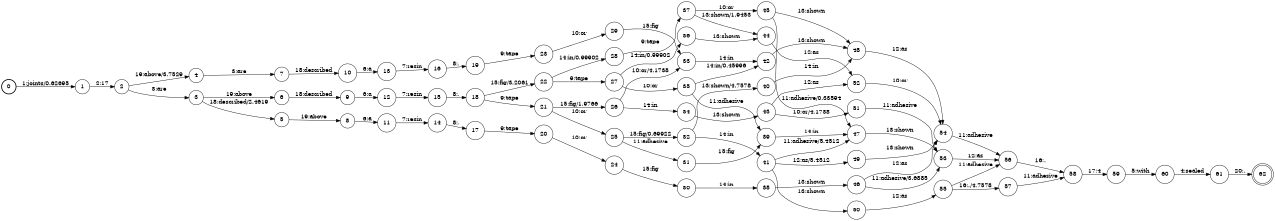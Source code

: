digraph FST {
rankdir = LR;
size = "8.5,11";
label = "";
center = 1;
orientation = Portrait;
ranksep = "0.4";
nodesep = "0.25";
0 [label = "0", shape = circle, style = bold, fontsize = 14]
	0 -> 1 [label = "1:joints/0.62695", fontsize = 14];
1 [label = "1", shape = circle, style = solid, fontsize = 14]
	1 -> 2 [label = "2:17", fontsize = 14];
2 [label = "2", shape = circle, style = solid, fontsize = 14]
	2 -> 3 [label = "3:are", fontsize = 14];
	2 -> 4 [label = "19:above/3.7529", fontsize = 14];
3 [label = "3", shape = circle, style = solid, fontsize = 14]
	3 -> 5 [label = "18:described/2.4619", fontsize = 14];
	3 -> 6 [label = "19:above", fontsize = 14];
4 [label = "4", shape = circle, style = solid, fontsize = 14]
	4 -> 7 [label = "3:are", fontsize = 14];
5 [label = "5", shape = circle, style = solid, fontsize = 14]
	5 -> 8 [label = "19:above", fontsize = 14];
6 [label = "6", shape = circle, style = solid, fontsize = 14]
	6 -> 9 [label = "18:described", fontsize = 14];
7 [label = "7", shape = circle, style = solid, fontsize = 14]
	7 -> 10 [label = "18:described", fontsize = 14];
8 [label = "8", shape = circle, style = solid, fontsize = 14]
	8 -> 11 [label = "6:a", fontsize = 14];
9 [label = "9", shape = circle, style = solid, fontsize = 14]
	9 -> 12 [label = "6:a", fontsize = 14];
10 [label = "10", shape = circle, style = solid, fontsize = 14]
	10 -> 13 [label = "6:a", fontsize = 14];
11 [label = "11", shape = circle, style = solid, fontsize = 14]
	11 -> 14 [label = "7:resin", fontsize = 14];
12 [label = "12", shape = circle, style = solid, fontsize = 14]
	12 -> 15 [label = "7:resin", fontsize = 14];
13 [label = "13", shape = circle, style = solid, fontsize = 14]
	13 -> 16 [label = "7:resin", fontsize = 14];
14 [label = "14", shape = circle, style = solid, fontsize = 14]
	14 -> 17 [label = "8:,", fontsize = 14];
15 [label = "15", shape = circle, style = solid, fontsize = 14]
	15 -> 18 [label = "8:,", fontsize = 14];
16 [label = "16", shape = circle, style = solid, fontsize = 14]
	16 -> 19 [label = "8:,", fontsize = 14];
17 [label = "17", shape = circle, style = solid, fontsize = 14]
	17 -> 20 [label = "9:tape", fontsize = 14];
18 [label = "18", shape = circle, style = solid, fontsize = 14]
	18 -> 21 [label = "9:tape", fontsize = 14];
	18 -> 22 [label = "15:fig/3.2061", fontsize = 14];
19 [label = "19", shape = circle, style = solid, fontsize = 14]
	19 -> 23 [label = "9:tape", fontsize = 14];
20 [label = "20", shape = circle, style = solid, fontsize = 14]
	20 -> 24 [label = "10:or", fontsize = 14];
21 [label = "21", shape = circle, style = solid, fontsize = 14]
	21 -> 25 [label = "10:or", fontsize = 14];
	21 -> 26 [label = "15:fig/1.9766", fontsize = 14];
22 [label = "22", shape = circle, style = solid, fontsize = 14]
	22 -> 27 [label = "9:tape", fontsize = 14];
	22 -> 28 [label = "14:in/0.99902", fontsize = 14];
23 [label = "23", shape = circle, style = solid, fontsize = 14]
	23 -> 29 [label = "10:or", fontsize = 14];
24 [label = "24", shape = circle, style = solid, fontsize = 14]
	24 -> 30 [label = "15:fig", fontsize = 14];
25 [label = "25", shape = circle, style = solid, fontsize = 14]
	25 -> 31 [label = "11:adhesive", fontsize = 14];
	25 -> 32 [label = "15:fig/0.69922", fontsize = 14];
26 [label = "26", shape = circle, style = solid, fontsize = 14]
	26 -> 33 [label = "10:or/4.1738", fontsize = 14];
	26 -> 34 [label = "14:in", fontsize = 14];
27 [label = "27", shape = circle, style = solid, fontsize = 14]
	27 -> 35 [label = "10:or", fontsize = 14];
	27 -> 36 [label = "14:in/0.99902", fontsize = 14];
28 [label = "28", shape = circle, style = solid, fontsize = 14]
	28 -> 37 [label = "9:tape", fontsize = 14];
29 [label = "29", shape = circle, style = solid, fontsize = 14]
	29 -> 33 [label = "15:fig", fontsize = 14];
30 [label = "30", shape = circle, style = solid, fontsize = 14]
	30 -> 38 [label = "14:in", fontsize = 14];
31 [label = "31", shape = circle, style = solid, fontsize = 14]
	31 -> 39 [label = "15:fig", fontsize = 14];
32 [label = "32", shape = circle, style = solid, fontsize = 14]
	32 -> 40 [label = "13:shown/4.7578", fontsize = 14];
	32 -> 41 [label = "14:in", fontsize = 14];
33 [label = "33", shape = circle, style = solid, fontsize = 14]
	33 -> 42 [label = "14:in", fontsize = 14];
34 [label = "34", shape = circle, style = solid, fontsize = 14]
	34 -> 43 [label = "13:shown", fontsize = 14];
35 [label = "35", shape = circle, style = solid, fontsize = 14]
	35 -> 39 [label = "11:adhesive", fontsize = 14];
	35 -> 42 [label = "14:in/0.45996", fontsize = 14];
36 [label = "36", shape = circle, style = solid, fontsize = 14]
	36 -> 44 [label = "13:shown", fontsize = 14];
37 [label = "37", shape = circle, style = solid, fontsize = 14]
	37 -> 45 [label = "10:or", fontsize = 14];
	37 -> 44 [label = "13:shown/1.9453", fontsize = 14];
38 [label = "38", shape = circle, style = solid, fontsize = 14]
	38 -> 46 [label = "13:shown", fontsize = 14];
39 [label = "39", shape = circle, style = solid, fontsize = 14]
	39 -> 47 [label = "14:in", fontsize = 14];
40 [label = "40", shape = circle, style = solid, fontsize = 14]
	40 -> 48 [label = "14:in", fontsize = 14];
41 [label = "41", shape = circle, style = solid, fontsize = 14]
	41 -> 47 [label = "11:adhesive/5.4512", fontsize = 14];
	41 -> 49 [label = "12:as/5.4512", fontsize = 14];
	41 -> 50 [label = "13:shown", fontsize = 14];
42 [label = "42", shape = circle, style = solid, fontsize = 14]
	42 -> 48 [label = "13:shown", fontsize = 14];
43 [label = "43", shape = circle, style = solid, fontsize = 14]
	43 -> 51 [label = "10:or/4.1738", fontsize = 14];
	43 -> 52 [label = "12:as", fontsize = 14];
44 [label = "44", shape = circle, style = solid, fontsize = 14]
	44 -> 52 [label = "12:as", fontsize = 14];
45 [label = "45", shape = circle, style = solid, fontsize = 14]
	45 -> 47 [label = "11:adhesive/0.33594", fontsize = 14];
	45 -> 48 [label = "13:shown", fontsize = 14];
46 [label = "46", shape = circle, style = solid, fontsize = 14]
	46 -> 53 [label = "11:adhesive/3.6885", fontsize = 14];
	46 -> 54 [label = "12:as", fontsize = 14];
47 [label = "47", shape = circle, style = solid, fontsize = 14]
	47 -> 53 [label = "13:shown", fontsize = 14];
48 [label = "48", shape = circle, style = solid, fontsize = 14]
	48 -> 54 [label = "12:as", fontsize = 14];
49 [label = "49", shape = circle, style = solid, fontsize = 14]
	49 -> 54 [label = "13:shown", fontsize = 14];
50 [label = "50", shape = circle, style = solid, fontsize = 14]
	50 -> 55 [label = "12:as", fontsize = 14];
51 [label = "51", shape = circle, style = solid, fontsize = 14]
	51 -> 53 [label = "11:adhesive", fontsize = 14];
52 [label = "52", shape = circle, style = solid, fontsize = 14]
	52 -> 54 [label = "10:or", fontsize = 14];
53 [label = "53", shape = circle, style = solid, fontsize = 14]
	53 -> 56 [label = "12:as", fontsize = 14];
54 [label = "54", shape = circle, style = solid, fontsize = 14]
	54 -> 56 [label = "11:adhesive", fontsize = 14];
55 [label = "55", shape = circle, style = solid, fontsize = 14]
	55 -> 56 [label = "11:adhesive", fontsize = 14];
	55 -> 57 [label = "16:./4.7578", fontsize = 14];
56 [label = "56", shape = circle, style = solid, fontsize = 14]
	56 -> 58 [label = "16:.", fontsize = 14];
57 [label = "57", shape = circle, style = solid, fontsize = 14]
	57 -> 58 [label = "11:adhesive", fontsize = 14];
58 [label = "58", shape = circle, style = solid, fontsize = 14]
	58 -> 59 [label = "17:4", fontsize = 14];
59 [label = "59", shape = circle, style = solid, fontsize = 14]
	59 -> 60 [label = "5:with", fontsize = 14];
60 [label = "60", shape = circle, style = solid, fontsize = 14]
	60 -> 61 [label = "4:sealed", fontsize = 14];
61 [label = "61", shape = circle, style = solid, fontsize = 14]
	61 -> 62 [label = "20:.", fontsize = 14];
62 [label = "62", shape = doublecircle, style = solid, fontsize = 14]
}
